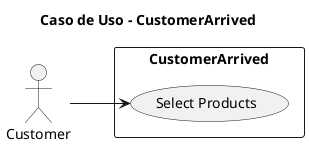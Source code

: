 @startuml
title Caso de Uso - CustomerArrived

left to right direction
actor Customer as cust

rectangle "CustomerArrived" {
    usecase "Select Products" as UC1
}

cust --> UC1
@enduml
